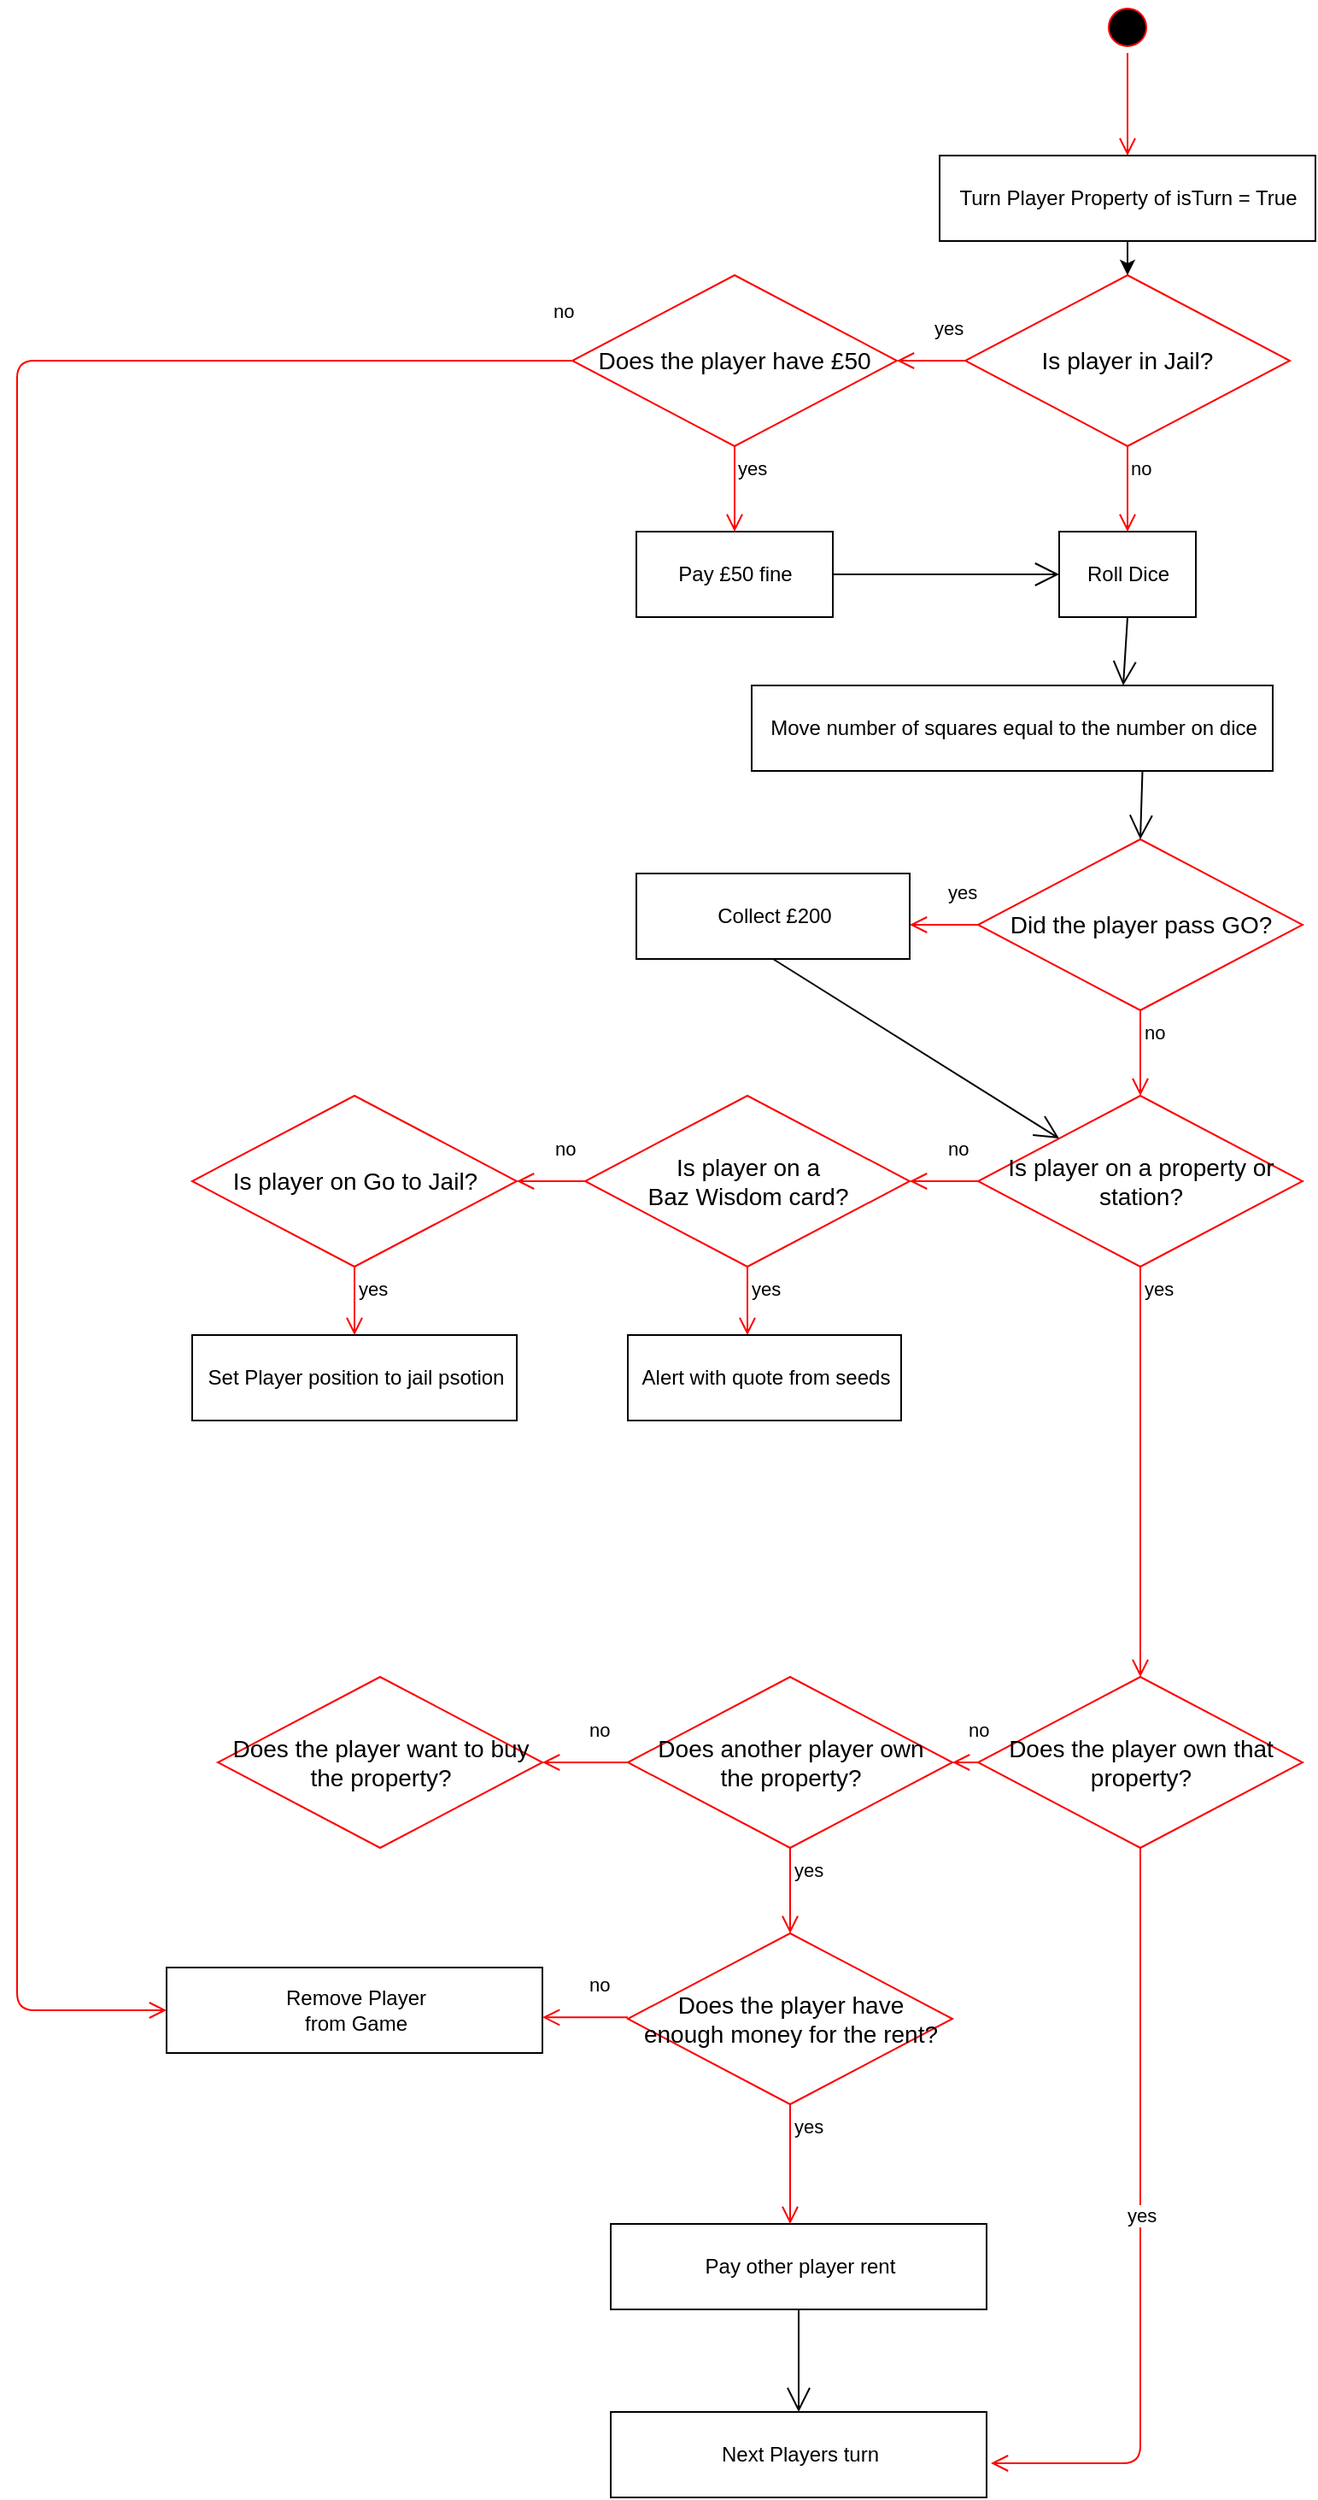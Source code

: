 <mxfile version="13.1.3">
    <diagram id="6hGFLwfOUW9BJ-s0fimq" name="Page-1">
        <mxGraphModel dx="956" dy="428" grid="1" gridSize="10" guides="1" tooltips="1" connect="1" arrows="1" fold="1" page="1" pageScale="1" pageWidth="827" pageHeight="1169" math="0" shadow="0">
            <root>
                <mxCell id="0"/>
                <mxCell id="1" parent="0"/>
                <mxCell id="3" value="" style="ellipse;html=1;shape=startState;fillColor=#000000;strokeColor=#ff0000;" parent="1" vertex="1">
                    <mxGeometry x="655" y="10" width="30" height="30" as="geometry"/>
                </mxCell>
                <mxCell id="4" value="" style="edgeStyle=orthogonalEdgeStyle;html=1;verticalAlign=bottom;endArrow=open;endSize=8;strokeColor=#ff0000;" parent="1" source="3" edge="1">
                    <mxGeometry relative="1" as="geometry">
                        <mxPoint x="670" y="100" as="targetPoint"/>
                    </mxGeometry>
                </mxCell>
                <mxCell id="14" style="edgeStyle=orthogonalEdgeStyle;rounded=0;orthogonalLoop=1;jettySize=auto;html=1;exitX=0.5;exitY=1;exitDx=0;exitDy=0;entryX=0.5;entryY=0;entryDx=0;entryDy=0;" parent="1" source="5" target="7" edge="1">
                    <mxGeometry relative="1" as="geometry"/>
                </mxCell>
                <mxCell id="5" value="Turn Player Property of isTurn = True" style="html=1;" parent="1" vertex="1">
                    <mxGeometry x="560" y="100" width="220" height="50" as="geometry"/>
                </mxCell>
                <mxCell id="7" value="&lt;font style=&quot;font-size: 14px&quot;&gt;Is player in Jail?&lt;/font&gt;" style="rhombus;whiteSpace=wrap;html=1;strokeColor=#ff0001;" parent="1" vertex="1">
                    <mxGeometry x="575" y="170" width="190" height="100" as="geometry"/>
                </mxCell>
                <mxCell id="8" value="yes" style="edgeStyle=orthogonalEdgeStyle;html=1;align=left;verticalAlign=bottom;endArrow=open;endSize=8;strokeColor=#ff0000;" parent="1" source="7" edge="1">
                    <mxGeometry y="-10" relative="1" as="geometry">
                        <mxPoint x="535" y="220" as="targetPoint"/>
                        <mxPoint as="offset"/>
                    </mxGeometry>
                </mxCell>
                <mxCell id="9" value="no" style="edgeStyle=orthogonalEdgeStyle;html=1;align=left;verticalAlign=top;endArrow=open;endSize=8;strokeColor=#ff0000;entryX=0.5;entryY=0;entryDx=0;entryDy=0;" parent="1" source="7" target="10" edge="1">
                    <mxGeometry x="-1" relative="1" as="geometry">
                        <mxPoint x="670" y="310" as="targetPoint"/>
                    </mxGeometry>
                </mxCell>
                <mxCell id="10" value="Roll Dice" style="html=1;" parent="1" vertex="1">
                    <mxGeometry x="630" y="320" width="80" height="50" as="geometry"/>
                </mxCell>
                <mxCell id="15" value="Move number of squares equal to the number on dice" style="html=1;" parent="1" vertex="1">
                    <mxGeometry x="450" y="410" width="305" height="50" as="geometry"/>
                </mxCell>
                <mxCell id="18" value="&lt;font style=&quot;font-size: 14px&quot;&gt;Is player on a property or station?&lt;/font&gt;" style="rhombus;whiteSpace=wrap;html=1;strokeColor=#ff0001;" parent="1" vertex="1">
                    <mxGeometry x="582.5" y="650" width="190" height="100" as="geometry"/>
                </mxCell>
                <mxCell id="19" value="no" style="edgeStyle=orthogonalEdgeStyle;html=1;align=left;verticalAlign=bottom;endArrow=open;endSize=8;strokeColor=#ff0000;" parent="1" source="18" edge="1">
                    <mxGeometry y="-10" relative="1" as="geometry">
                        <mxPoint x="542.5" y="700" as="targetPoint"/>
                        <mxPoint as="offset"/>
                    </mxGeometry>
                </mxCell>
                <mxCell id="22" value="&lt;font style=&quot;font-size: 14px&quot;&gt;Does the player own that property?&lt;/font&gt;" style="rhombus;whiteSpace=wrap;html=1;strokeColor=#ff0001;" parent="1" vertex="1">
                    <mxGeometry x="582.5" y="990" width="190" height="100" as="geometry"/>
                </mxCell>
                <mxCell id="23" value="yes" style="edgeStyle=orthogonalEdgeStyle;html=1;align=left;verticalAlign=bottom;endArrow=open;endSize=8;strokeColor=#ff0000;" parent="1" edge="1" source="22">
                    <mxGeometry y="-10" relative="1" as="geometry">
                        <mxPoint x="590" y="1450" as="targetPoint"/>
                        <mxPoint as="offset"/>
                        <mxPoint x="597.5" y="1040" as="sourcePoint"/>
                        <Array as="points">
                            <mxPoint x="678" y="1450"/>
                        </Array>
                    </mxGeometry>
                </mxCell>
                <mxCell id="25" value="&lt;font style=&quot;font-size: 14px&quot;&gt;Does another player own&lt;br&gt;the property?&lt;br&gt;&lt;/font&gt;" style="rhombus;whiteSpace=wrap;html=1;strokeColor=#ff0001;" parent="1" vertex="1">
                    <mxGeometry x="377.5" y="990" width="190" height="100" as="geometry"/>
                </mxCell>
                <mxCell id="26" value="no" style="edgeStyle=orthogonalEdgeStyle;html=1;align=left;verticalAlign=bottom;endArrow=open;endSize=8;strokeColor=#ff0000;" parent="1" source="25" edge="1">
                    <mxGeometry y="-10" relative="1" as="geometry">
                        <mxPoint x="327.5" y="1040" as="targetPoint"/>
                        <mxPoint as="offset"/>
                    </mxGeometry>
                </mxCell>
                <mxCell id="27" value="yes" style="edgeStyle=orthogonalEdgeStyle;html=1;align=left;verticalAlign=top;endArrow=open;endSize=8;strokeColor=#ff0000;" parent="1" source="25" edge="1">
                    <mxGeometry x="-1" relative="1" as="geometry">
                        <mxPoint x="472.5" y="1140" as="targetPoint"/>
                    </mxGeometry>
                </mxCell>
                <mxCell id="28" value="&lt;font style=&quot;font-size: 14px&quot;&gt;Does the player want to buy the property?&lt;br&gt;&lt;/font&gt;" style="rhombus;whiteSpace=wrap;html=1;strokeColor=#ff0001;" parent="1" vertex="1">
                    <mxGeometry x="137.5" y="990" width="190" height="100" as="geometry"/>
                </mxCell>
                <mxCell id="29" value="" style="endArrow=open;endFill=1;endSize=12;html=1;entryX=0.5;entryY=0;entryDx=0;entryDy=0;exitX=0.5;exitY=1;exitDx=0;exitDy=0;" parent="1" source="10" edge="1">
                    <mxGeometry width="160" relative="1" as="geometry">
                        <mxPoint x="375" y="410" as="sourcePoint"/>
                        <mxPoint x="667.5" y="410" as="targetPoint"/>
                    </mxGeometry>
                </mxCell>
                <mxCell id="33" value="Remove Player &lt;br&gt;from Game" style="html=1;" parent="1" vertex="1">
                    <mxGeometry x="107.5" y="1160" width="220" height="50" as="geometry"/>
                </mxCell>
                <mxCell id="34" value="Next Players turn" style="html=1;" parent="1" vertex="1">
                    <mxGeometry x="367.5" y="1420" width="220" height="50" as="geometry"/>
                </mxCell>
                <mxCell id="35" value="&lt;font style=&quot;font-size: 14px&quot;&gt;Does the player have &lt;br&gt;enough money for the rent?&lt;br&gt;&lt;/font&gt;" style="rhombus;whiteSpace=wrap;html=1;strokeColor=#ff0001;" parent="1" vertex="1">
                    <mxGeometry x="377.5" y="1140" width="190" height="100" as="geometry"/>
                </mxCell>
                <mxCell id="36" value="no" style="edgeStyle=orthogonalEdgeStyle;html=1;align=left;verticalAlign=bottom;endArrow=open;endSize=8;strokeColor=#ff0000;" parent="1" edge="1">
                    <mxGeometry y="-10" relative="1" as="geometry">
                        <mxPoint x="327.5" y="1189.17" as="targetPoint"/>
                        <mxPoint as="offset"/>
                        <mxPoint x="377.5" y="1189.17" as="sourcePoint"/>
                    </mxGeometry>
                </mxCell>
                <mxCell id="37" value="yes" style="edgeStyle=orthogonalEdgeStyle;html=1;align=left;verticalAlign=top;endArrow=open;endSize=8;strokeColor=#ff0000;exitX=0.5;exitY=1;exitDx=0;exitDy=0;" parent="1" source="35" edge="1">
                    <mxGeometry x="-1" relative="1" as="geometry">
                        <mxPoint x="472.5" y="1310" as="targetPoint"/>
                        <mxPoint x="482.5" y="1250" as="sourcePoint"/>
                    </mxGeometry>
                </mxCell>
                <mxCell id="39" value="Pay other player rent" style="html=1;" parent="1" vertex="1">
                    <mxGeometry x="367.5" y="1310" width="220" height="50" as="geometry"/>
                </mxCell>
                <mxCell id="42" value="" style="endArrow=open;endFill=1;endSize=12;html=1;exitX=0.5;exitY=1;exitDx=0;exitDy=0;entryX=0.5;entryY=0;entryDx=0;entryDy=0;" parent="1" source="39" target="34" edge="1">
                    <mxGeometry width="160" relative="1" as="geometry">
                        <mxPoint x="317.5" y="1270" as="sourcePoint"/>
                        <mxPoint x="477.5" y="1270" as="targetPoint"/>
                    </mxGeometry>
                </mxCell>
                <mxCell id="43" value="&lt;font style=&quot;font-size: 14px&quot;&gt;Is player on a &lt;br&gt;Baz Wisdom card?&lt;/font&gt;" style="rhombus;whiteSpace=wrap;html=1;strokeColor=#ff0001;" parent="1" vertex="1">
                    <mxGeometry x="352.5" y="650" width="190" height="100" as="geometry"/>
                </mxCell>
                <mxCell id="44" value="no" style="edgeStyle=orthogonalEdgeStyle;html=1;align=left;verticalAlign=bottom;endArrow=open;endSize=8;strokeColor=#ff0000;" parent="1" source="43" edge="1">
                    <mxGeometry y="-10" relative="1" as="geometry">
                        <mxPoint x="312.5" y="700" as="targetPoint"/>
                        <mxPoint as="offset"/>
                    </mxGeometry>
                </mxCell>
                <mxCell id="45" value="yes" style="edgeStyle=orthogonalEdgeStyle;html=1;align=left;verticalAlign=top;endArrow=open;endSize=8;strokeColor=#ff0000;" parent="1" source="43" edge="1">
                    <mxGeometry x="-1" relative="1" as="geometry">
                        <mxPoint x="447.5" y="790" as="targetPoint"/>
                    </mxGeometry>
                </mxCell>
                <mxCell id="46" value="&lt;font style=&quot;font-size: 14px&quot;&gt;Is player on Go to Jail?&lt;/font&gt;" style="rhombus;whiteSpace=wrap;html=1;strokeColor=#ff0001;" parent="1" vertex="1">
                    <mxGeometry x="122.5" y="650" width="190" height="100" as="geometry"/>
                </mxCell>
                <mxCell id="48" value="yes" style="edgeStyle=orthogonalEdgeStyle;html=1;align=left;verticalAlign=top;endArrow=open;endSize=8;strokeColor=#ff0000;" parent="1" source="46" edge="1">
                    <mxGeometry x="-1" relative="1" as="geometry">
                        <mxPoint x="217.5" y="790" as="targetPoint"/>
                    </mxGeometry>
                </mxCell>
                <mxCell id="55" value="Alert with quote from seeds" style="html=1;" parent="1" vertex="1">
                    <mxGeometry x="377.5" y="790" width="160" height="50" as="geometry"/>
                </mxCell>
                <mxCell id="56" value="Set Player position to jail psotion" style="html=1;" parent="1" vertex="1">
                    <mxGeometry x="122.5" y="790" width="190" height="50" as="geometry"/>
                </mxCell>
                <mxCell id="62" value="&lt;font style=&quot;font-size: 14px&quot;&gt;Does the player have £50&lt;br&gt;&lt;/font&gt;" style="rhombus;whiteSpace=wrap;html=1;strokeColor=#ff0001;" parent="1" vertex="1">
                    <mxGeometry x="345" y="170" width="190" height="100" as="geometry"/>
                </mxCell>
                <mxCell id="63" value="no" style="edgeStyle=orthogonalEdgeStyle;html=1;align=left;verticalAlign=bottom;endArrow=open;endSize=8;strokeColor=#ff0000;entryX=0;entryY=0.5;entryDx=0;entryDy=0;exitX=0;exitY=0.5;exitDx=0;exitDy=0;" parent="1" source="62" target="33" edge="1">
                    <mxGeometry x="-0.981" y="-20" relative="1" as="geometry">
                        <mxPoint x="30" y="1020" as="targetPoint"/>
                        <mxPoint as="offset"/>
                        <mxPoint x="210" y="210" as="sourcePoint"/>
                        <Array as="points">
                            <mxPoint x="20" y="220"/>
                            <mxPoint x="20" y="1185"/>
                        </Array>
                    </mxGeometry>
                </mxCell>
                <mxCell id="64" value="yes" style="edgeStyle=orthogonalEdgeStyle;html=1;align=left;verticalAlign=top;endArrow=open;endSize=8;strokeColor=#ff0000;exitX=0.5;exitY=1;exitDx=0;exitDy=0;" parent="1" source="62" edge="1">
                    <mxGeometry x="-1" relative="1" as="geometry">
                        <mxPoint x="440" y="320" as="targetPoint"/>
                    </mxGeometry>
                </mxCell>
                <mxCell id="65" value="Pay £50 fine" style="html=1;" parent="1" vertex="1">
                    <mxGeometry x="382.5" y="320" width="115" height="50" as="geometry"/>
                </mxCell>
                <mxCell id="66" value="" style="endArrow=open;endFill=1;endSize=12;html=1;exitX=1;exitY=0.5;exitDx=0;exitDy=0;entryX=0;entryY=0.5;entryDx=0;entryDy=0;" parent="1" source="65" target="10" edge="1">
                    <mxGeometry width="160" relative="1" as="geometry">
                        <mxPoint x="300" y="490" as="sourcePoint"/>
                        <mxPoint x="460" y="490" as="targetPoint"/>
                    </mxGeometry>
                </mxCell>
                <mxCell id="70" value="&lt;font style=&quot;font-size: 14px&quot;&gt;Did the player pass GO?&lt;/font&gt;" style="rhombus;whiteSpace=wrap;html=1;strokeColor=#ff0001;" parent="1" vertex="1">
                    <mxGeometry x="582.5" y="500" width="190" height="100" as="geometry"/>
                </mxCell>
                <mxCell id="71" value="yes" style="edgeStyle=orthogonalEdgeStyle;html=1;align=left;verticalAlign=bottom;endArrow=open;endSize=8;strokeColor=#ff0000;" parent="1" source="70" edge="1">
                    <mxGeometry y="-10" relative="1" as="geometry">
                        <mxPoint x="542.5" y="550" as="targetPoint"/>
                        <mxPoint as="offset"/>
                    </mxGeometry>
                </mxCell>
                <mxCell id="72" value="no" style="edgeStyle=orthogonalEdgeStyle;html=1;align=left;verticalAlign=top;endArrow=open;endSize=8;strokeColor=#ff0000;exitX=0.5;exitY=1;exitDx=0;exitDy=0;entryX=0.5;entryY=0;entryDx=0;entryDy=0;" parent="1" source="70" edge="1">
                    <mxGeometry x="-1" relative="1" as="geometry">
                        <mxPoint x="677.5" y="650" as="targetPoint"/>
                        <mxPoint x="482.5" y="950" as="sourcePoint"/>
                    </mxGeometry>
                </mxCell>
                <mxCell id="73" value="Collect £200" style="html=1;" parent="1" vertex="1">
                    <mxGeometry x="382.5" y="520" width="160" height="50" as="geometry"/>
                </mxCell>
                <mxCell id="74" value="" style="endArrow=open;endFill=1;endSize=12;html=1;exitX=0.5;exitY=1;exitDx=0;exitDy=0;entryX=0;entryY=0;entryDx=0;entryDy=0;" parent="1" source="73" target="18" edge="1">
                    <mxGeometry width="160" relative="1" as="geometry">
                        <mxPoint x="280" y="610" as="sourcePoint"/>
                        <mxPoint x="440" y="610" as="targetPoint"/>
                    </mxGeometry>
                </mxCell>
                <mxCell id="75" value="" style="endArrow=open;endFill=1;endSize=12;html=1;exitX=0.75;exitY=1;exitDx=0;exitDy=0;entryX=0.5;entryY=0;entryDx=0;entryDy=0;" edge="1" parent="1" source="15" target="70">
                    <mxGeometry width="160" relative="1" as="geometry">
                        <mxPoint x="330" y="530" as="sourcePoint"/>
                        <mxPoint x="490" y="530" as="targetPoint"/>
                    </mxGeometry>
                </mxCell>
                <mxCell id="76" value="yes" style="edgeStyle=orthogonalEdgeStyle;html=1;align=left;verticalAlign=top;endArrow=open;endSize=8;strokeColor=#ff0000;exitX=0.5;exitY=1;exitDx=0;exitDy=0;entryX=0.5;entryY=0;entryDx=0;entryDy=0;" edge="1" parent="1" source="18" target="22">
                    <mxGeometry x="-1" relative="1" as="geometry">
                        <mxPoint x="673" y="950" as="targetPoint"/>
                        <mxPoint x="672.5" y="750" as="sourcePoint"/>
                        <Array as="points">
                            <mxPoint x="678" y="870"/>
                            <mxPoint x="678" y="870"/>
                        </Array>
                    </mxGeometry>
                </mxCell>
                <mxCell id="77" value="no" style="edgeStyle=orthogonalEdgeStyle;html=1;align=left;verticalAlign=bottom;endArrow=open;endSize=8;strokeColor=#ff0000;entryX=1;entryY=0.5;entryDx=0;entryDy=0;exitX=0;exitY=0.5;exitDx=0;exitDy=0;" edge="1" parent="1" source="22" target="25">
                    <mxGeometry y="-10" relative="1" as="geometry">
                        <mxPoint x="560" y="1090" as="targetPoint"/>
                        <mxPoint as="offset"/>
                        <mxPoint x="590" y="1090" as="sourcePoint"/>
                        <Array as="points">
                            <mxPoint x="575" y="1040"/>
                            <mxPoint x="575" y="1040"/>
                        </Array>
                    </mxGeometry>
                </mxCell>
            </root>
        </mxGraphModel>
    </diagram>
</mxfile>